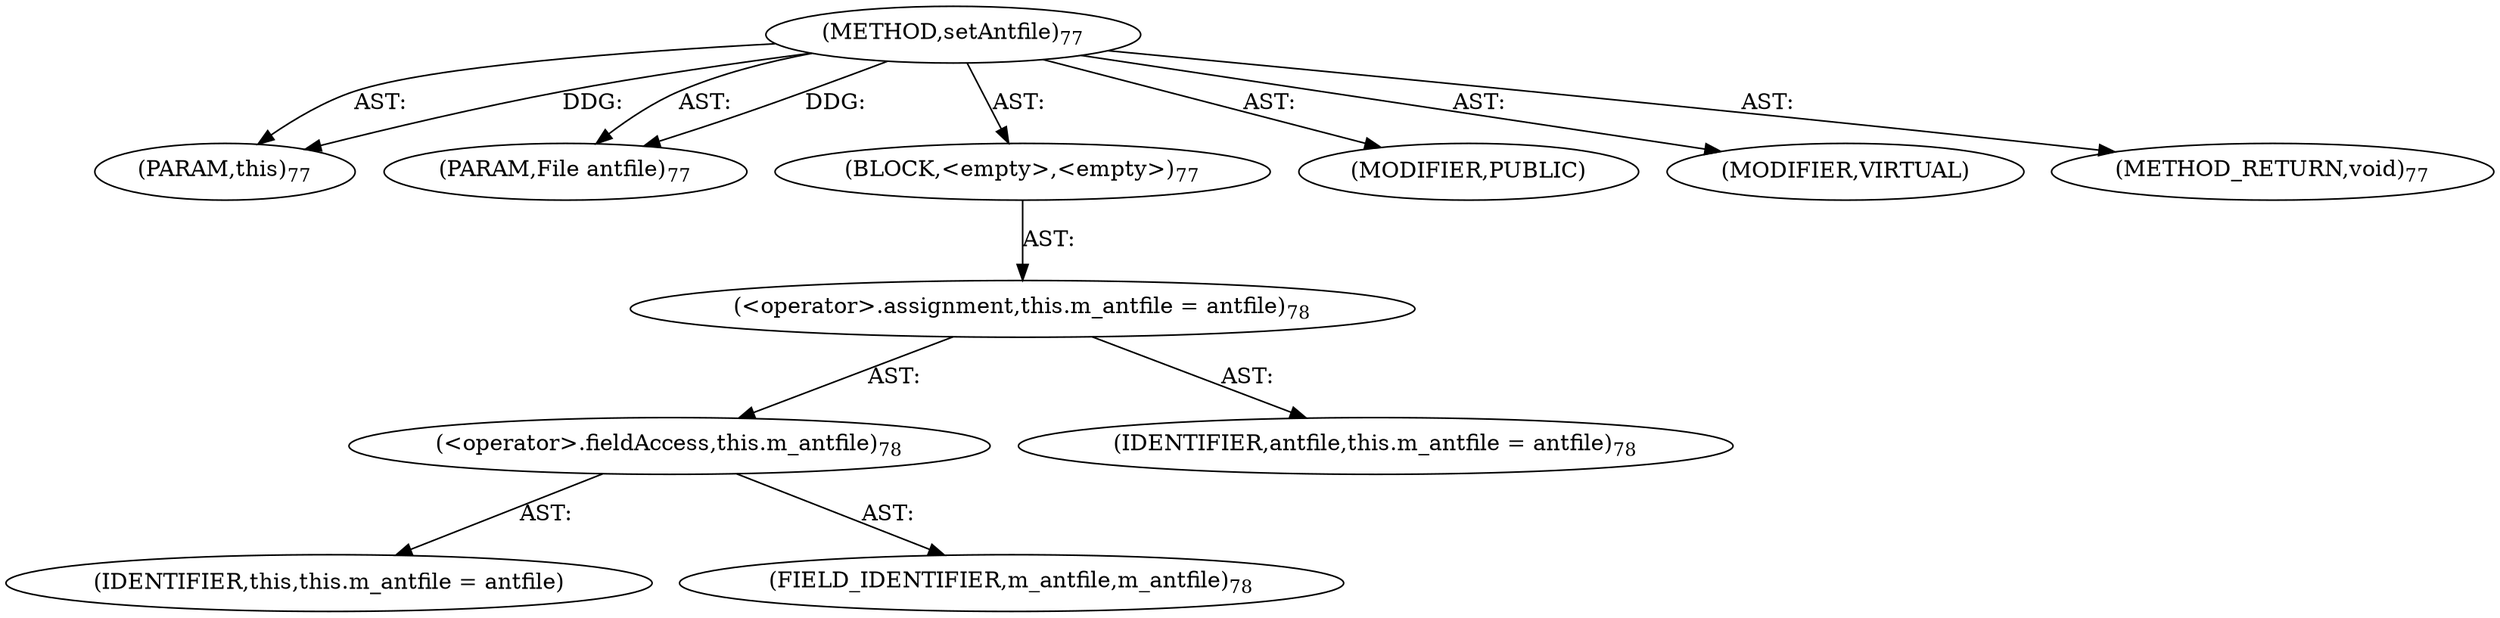 digraph "setAntfile" {  
"111669149696" [label = <(METHOD,setAntfile)<SUB>77</SUB>> ]
"115964116993" [label = <(PARAM,this)<SUB>77</SUB>> ]
"115964116994" [label = <(PARAM,File antfile)<SUB>77</SUB>> ]
"25769803776" [label = <(BLOCK,&lt;empty&gt;,&lt;empty&gt;)<SUB>77</SUB>> ]
"30064771072" [label = <(&lt;operator&gt;.assignment,this.m_antfile = antfile)<SUB>78</SUB>> ]
"30064771073" [label = <(&lt;operator&gt;.fieldAccess,this.m_antfile)<SUB>78</SUB>> ]
"68719476737" [label = <(IDENTIFIER,this,this.m_antfile = antfile)> ]
"55834574848" [label = <(FIELD_IDENTIFIER,m_antfile,m_antfile)<SUB>78</SUB>> ]
"68719476738" [label = <(IDENTIFIER,antfile,this.m_antfile = antfile)<SUB>78</SUB>> ]
"133143986179" [label = <(MODIFIER,PUBLIC)> ]
"133143986180" [label = <(MODIFIER,VIRTUAL)> ]
"128849018880" [label = <(METHOD_RETURN,void)<SUB>77</SUB>> ]
  "111669149696" -> "115964116993"  [ label = "AST: "] 
  "111669149696" -> "115964116994"  [ label = "AST: "] 
  "111669149696" -> "25769803776"  [ label = "AST: "] 
  "111669149696" -> "133143986179"  [ label = "AST: "] 
  "111669149696" -> "133143986180"  [ label = "AST: "] 
  "111669149696" -> "128849018880"  [ label = "AST: "] 
  "25769803776" -> "30064771072"  [ label = "AST: "] 
  "30064771072" -> "30064771073"  [ label = "AST: "] 
  "30064771072" -> "68719476738"  [ label = "AST: "] 
  "30064771073" -> "68719476737"  [ label = "AST: "] 
  "30064771073" -> "55834574848"  [ label = "AST: "] 
  "111669149696" -> "115964116993"  [ label = "DDG: "] 
  "111669149696" -> "115964116994"  [ label = "DDG: "] 
}
